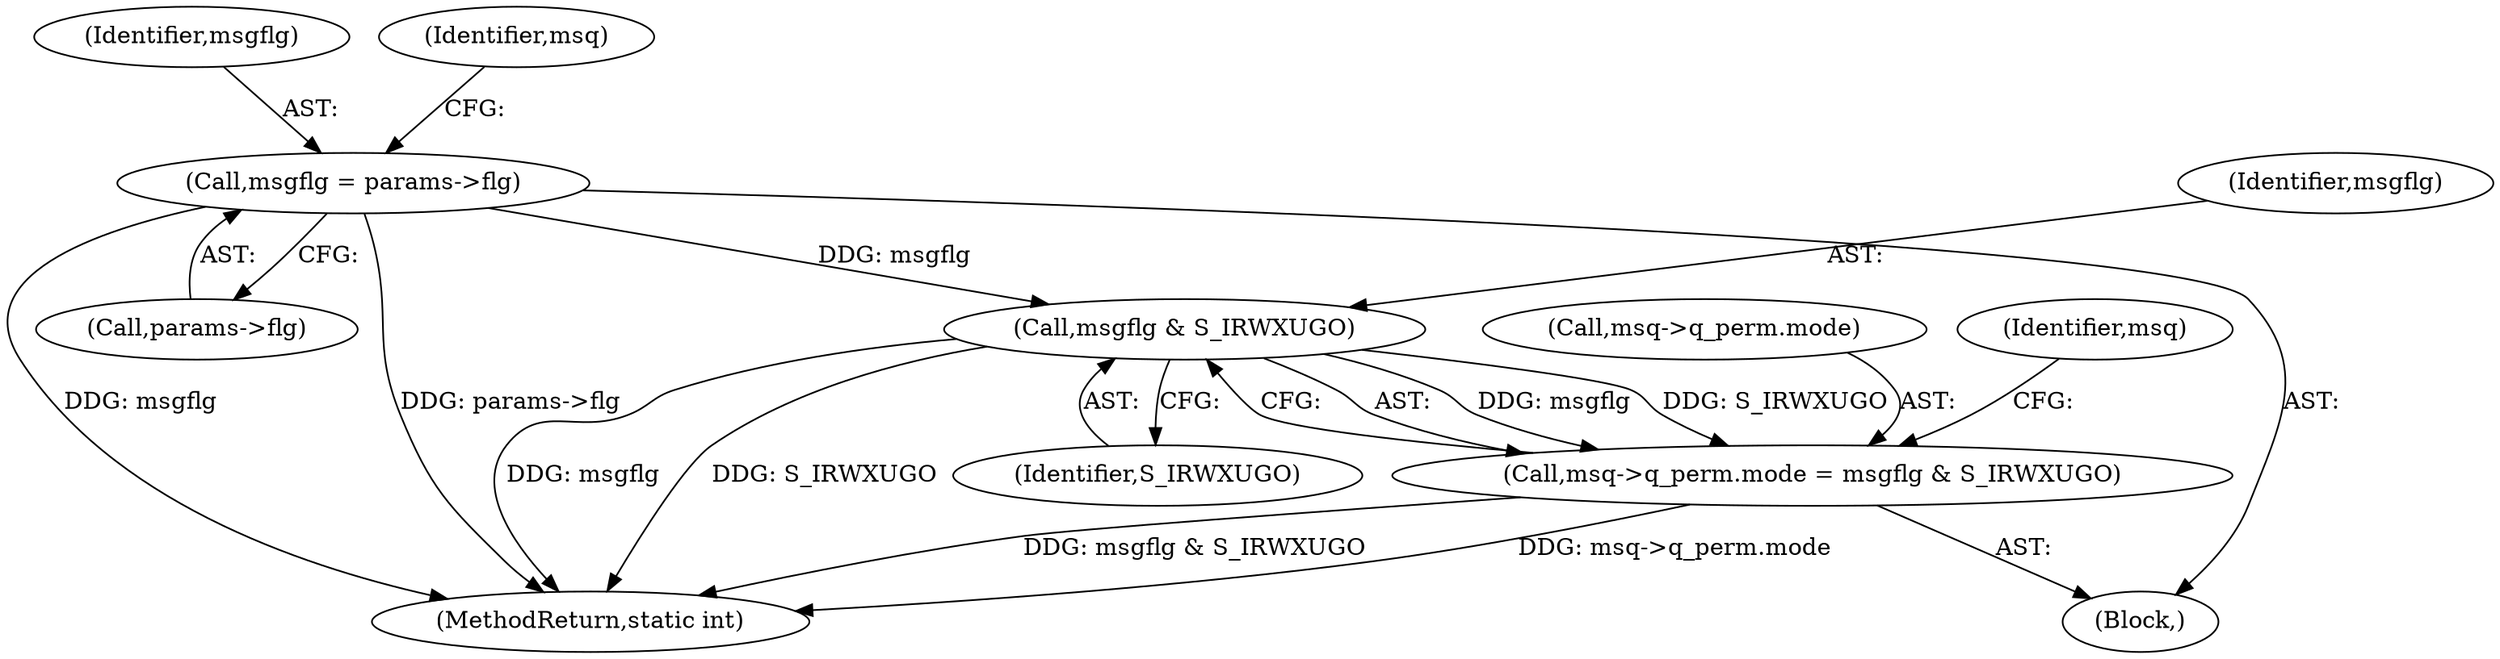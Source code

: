 digraph "0_linux_b9a532277938798b53178d5a66af6e2915cb27cf@pointer" {
"1000115" [label="(Call,msgflg = params->flg)"];
"1000138" [label="(Call,msgflg & S_IRWXUGO)"];
"1000132" [label="(Call,msq->q_perm.mode = msgflg & S_IRWXUGO)"];
"1000104" [label="(Block,)"];
"1000256" [label="(MethodReturn,static int)"];
"1000133" [label="(Call,msq->q_perm.mode)"];
"1000132" [label="(Call,msq->q_perm.mode = msgflg & S_IRWXUGO)"];
"1000140" [label="(Identifier,S_IRWXUGO)"];
"1000138" [label="(Call,msgflg & S_IRWXUGO)"];
"1000116" [label="(Identifier,msgflg)"];
"1000117" [label="(Call,params->flg)"];
"1000121" [label="(Identifier,msq)"];
"1000144" [label="(Identifier,msq)"];
"1000115" [label="(Call,msgflg = params->flg)"];
"1000139" [label="(Identifier,msgflg)"];
"1000115" -> "1000104"  [label="AST: "];
"1000115" -> "1000117"  [label="CFG: "];
"1000116" -> "1000115"  [label="AST: "];
"1000117" -> "1000115"  [label="AST: "];
"1000121" -> "1000115"  [label="CFG: "];
"1000115" -> "1000256"  [label="DDG: params->flg"];
"1000115" -> "1000256"  [label="DDG: msgflg"];
"1000115" -> "1000138"  [label="DDG: msgflg"];
"1000138" -> "1000132"  [label="AST: "];
"1000138" -> "1000140"  [label="CFG: "];
"1000139" -> "1000138"  [label="AST: "];
"1000140" -> "1000138"  [label="AST: "];
"1000132" -> "1000138"  [label="CFG: "];
"1000138" -> "1000256"  [label="DDG: msgflg"];
"1000138" -> "1000256"  [label="DDG: S_IRWXUGO"];
"1000138" -> "1000132"  [label="DDG: msgflg"];
"1000138" -> "1000132"  [label="DDG: S_IRWXUGO"];
"1000132" -> "1000104"  [label="AST: "];
"1000133" -> "1000132"  [label="AST: "];
"1000144" -> "1000132"  [label="CFG: "];
"1000132" -> "1000256"  [label="DDG: msq->q_perm.mode"];
"1000132" -> "1000256"  [label="DDG: msgflg & S_IRWXUGO"];
}
